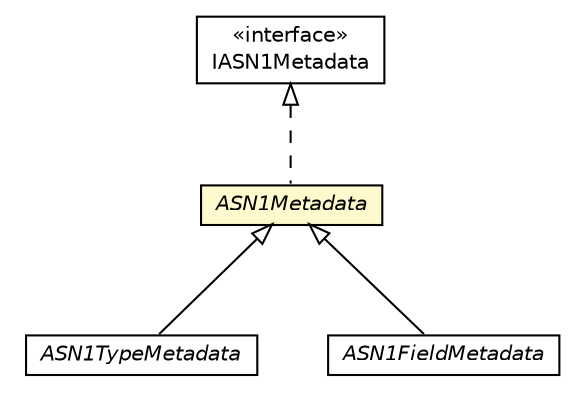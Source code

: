 #!/usr/local/bin/dot
#
# Class diagram 
# Generated by UMLGraph version R5_6-24-gf6e263 (http://www.umlgraph.org/)
#

digraph G {
	edge [fontname="Helvetica",fontsize=10,labelfontname="Helvetica",labelfontsize=10];
	node [fontname="Helvetica",fontsize=10,shape=plaintext];
	nodesep=0.25;
	ranksep=0.5;
	// org.universAAL.lddi.lib.ieeex73std.org.bn.metadata.ASN1TypeMetadata
	c1708627 [label=<<table title="org.universAAL.lddi.lib.ieeex73std.org.bn.metadata.ASN1TypeMetadata" border="0" cellborder="1" cellspacing="0" cellpadding="2" port="p" href="./ASN1TypeMetadata.html">
		<tr><td><table border="0" cellspacing="0" cellpadding="1">
<tr><td align="center" balign="center"><font face="Helvetica-Oblique"> ASN1TypeMetadata </font></td></tr>
		</table></td></tr>
		</table>>, URL="./ASN1TypeMetadata.html", fontname="Helvetica", fontcolor="black", fontsize=10.0];
	// org.universAAL.lddi.lib.ieeex73std.org.bn.metadata.ASN1Metadata
	c1708630 [label=<<table title="org.universAAL.lddi.lib.ieeex73std.org.bn.metadata.ASN1Metadata" border="0" cellborder="1" cellspacing="0" cellpadding="2" port="p" bgcolor="lemonChiffon" href="./ASN1Metadata.html">
		<tr><td><table border="0" cellspacing="0" cellpadding="1">
<tr><td align="center" balign="center"><font face="Helvetica-Oblique"> ASN1Metadata </font></td></tr>
		</table></td></tr>
		</table>>, URL="./ASN1Metadata.html", fontname="Helvetica", fontcolor="black", fontsize=10.0];
	// org.universAAL.lddi.lib.ieeex73std.org.bn.metadata.IASN1Metadata
	c1708638 [label=<<table title="org.universAAL.lddi.lib.ieeex73std.org.bn.metadata.IASN1Metadata" border="0" cellborder="1" cellspacing="0" cellpadding="2" port="p" href="./IASN1Metadata.html">
		<tr><td><table border="0" cellspacing="0" cellpadding="1">
<tr><td align="center" balign="center"> &#171;interface&#187; </td></tr>
<tr><td align="center" balign="center"> IASN1Metadata </td></tr>
		</table></td></tr>
		</table>>, URL="./IASN1Metadata.html", fontname="Helvetica", fontcolor="black", fontsize=10.0];
	// org.universAAL.lddi.lib.ieeex73std.org.bn.metadata.ASN1FieldMetadata
	c1708645 [label=<<table title="org.universAAL.lddi.lib.ieeex73std.org.bn.metadata.ASN1FieldMetadata" border="0" cellborder="1" cellspacing="0" cellpadding="2" port="p" href="./ASN1FieldMetadata.html">
		<tr><td><table border="0" cellspacing="0" cellpadding="1">
<tr><td align="center" balign="center"><font face="Helvetica-Oblique"> ASN1FieldMetadata </font></td></tr>
		</table></td></tr>
		</table>>, URL="./ASN1FieldMetadata.html", fontname="Helvetica", fontcolor="black", fontsize=10.0];
	//org.universAAL.lddi.lib.ieeex73std.org.bn.metadata.ASN1TypeMetadata extends org.universAAL.lddi.lib.ieeex73std.org.bn.metadata.ASN1Metadata
	c1708630:p -> c1708627:p [dir=back,arrowtail=empty];
	//org.universAAL.lddi.lib.ieeex73std.org.bn.metadata.ASN1Metadata implements org.universAAL.lddi.lib.ieeex73std.org.bn.metadata.IASN1Metadata
	c1708638:p -> c1708630:p [dir=back,arrowtail=empty,style=dashed];
	//org.universAAL.lddi.lib.ieeex73std.org.bn.metadata.ASN1FieldMetadata extends org.universAAL.lddi.lib.ieeex73std.org.bn.metadata.ASN1Metadata
	c1708630:p -> c1708645:p [dir=back,arrowtail=empty];
}

